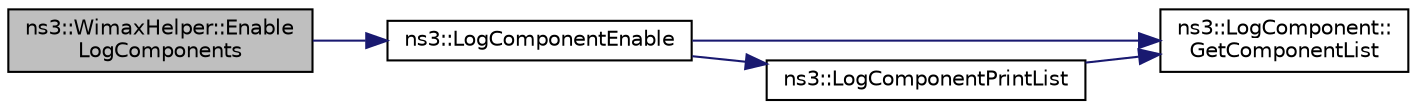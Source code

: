 digraph "ns3::WimaxHelper::EnableLogComponents"
{
 // LATEX_PDF_SIZE
  edge [fontname="Helvetica",fontsize="10",labelfontname="Helvetica",labelfontsize="10"];
  node [fontname="Helvetica",fontsize="10",shape=record];
  rankdir="LR";
  Node1 [label="ns3::WimaxHelper::Enable\lLogComponents",height=0.2,width=0.4,color="black", fillcolor="grey75", style="filled", fontcolor="black",tooltip="Helper to enable all WimaxNetDevice log components with one statement."];
  Node1 -> Node2 [color="midnightblue",fontsize="10",style="solid",fontname="Helvetica"];
  Node2 [label="ns3::LogComponentEnable",height=0.2,width=0.4,color="black", fillcolor="white", style="filled",URL="$namespacens3.html#adc4ef4f00bb2f5f4edae67fc3bc27f20",tooltip="Enable the logging output associated with that log component."];
  Node2 -> Node3 [color="midnightblue",fontsize="10",style="solid",fontname="Helvetica"];
  Node3 [label="ns3::LogComponent::\lGetComponentList",height=0.2,width=0.4,color="black", fillcolor="white", style="filled",URL="$classns3_1_1_log_component.html#a63eb2c0fd93c30f9081443c2fd4bffe9",tooltip="Get the list of LogComponnents."];
  Node2 -> Node4 [color="midnightblue",fontsize="10",style="solid",fontname="Helvetica"];
  Node4 [label="ns3::LogComponentPrintList",height=0.2,width=0.4,color="black", fillcolor="white", style="filled",URL="$namespacens3.html#a5252703c3f8260fd6dc609f1b276e57c",tooltip="Print the list of logging messages available."];
  Node4 -> Node3 [color="midnightblue",fontsize="10",style="solid",fontname="Helvetica"];
}
